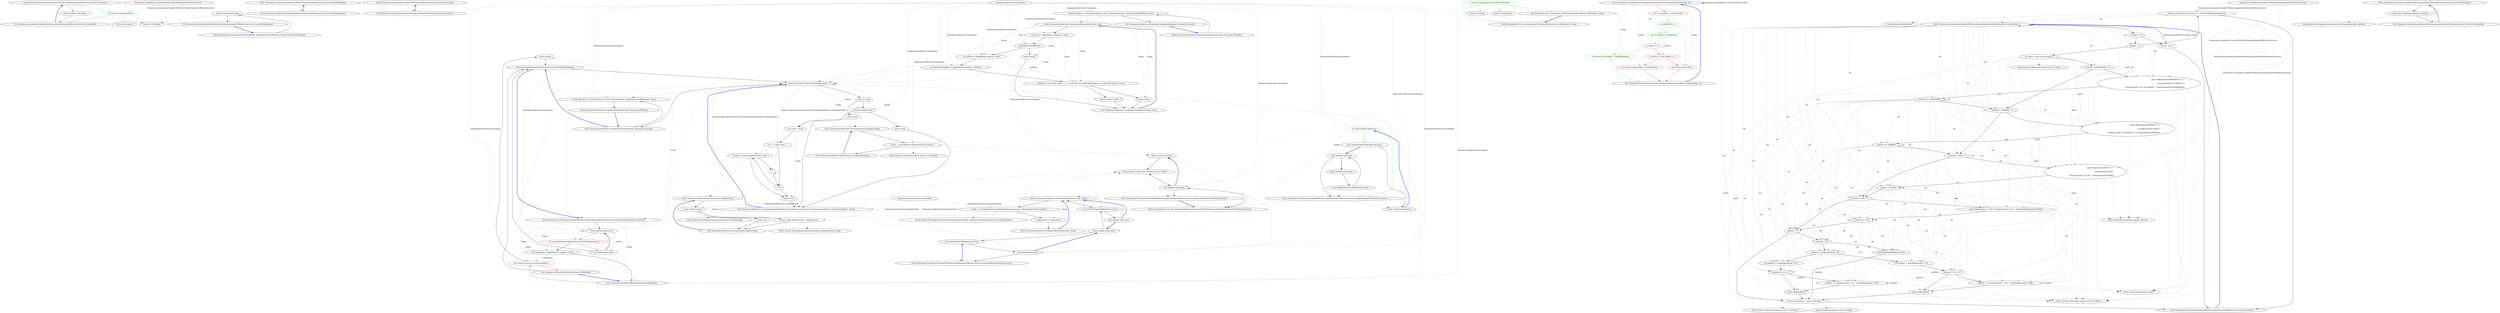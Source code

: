 digraph  {
n0 [cluster="Humanizer.Localisation.NumberToWords.DefaultNumberToWordsConverter.Convert(int)", label="Entry Humanizer.Localisation.NumberToWords.DefaultNumberToWordsConverter.Convert(int)", span="4-4"];
n1 [cluster="Humanizer.Localisation.NumberToWords.DefaultNumberToWordsConverter.Convert(int)", label="return number.ToString();", span="6-6"];
n2 [cluster="Humanizer.Localisation.NumberToWords.DefaultNumberToWordsConverter.Convert(int)", label="Exit Humanizer.Localisation.NumberToWords.DefaultNumberToWordsConverter.Convert(int)", span="4-4"];
n3 [cluster="int.ToString()", label="Entry int.ToString()", span="0-0"];
n4 [cluster="Humanizer.Localisation.NumberToWords.DefaultNumberToWordsConverter.ConvertToOrdinal(int)", label="Entry Humanizer.Localisation.NumberToWords.DefaultNumberToWordsConverter.ConvertToOrdinal(int)", span="9-9"];
n5 [cluster="Humanizer.Localisation.NumberToWords.DefaultNumberToWordsConverter.ConvertToOrdinal(int)", label="return number.ToString();", span="11-11"];
n6 [cluster="Humanizer.Localisation.NumberToWords.DefaultNumberToWordsConverter.ConvertToOrdinal(int)", label="Exit Humanizer.Localisation.NumberToWords.DefaultNumberToWordsConverter.ConvertToOrdinal(int)", span="9-9"];
d1 [cluster="Humanizer.Localisation.NumberToWords.DefaultNumberToWordsConverter.Convert(int)", color=green, community=0, label="16: return Convert(number);", span="6-6"];
d11 [label="Humanizer.Localisation.NumberToWords.DefaultNumberToWordsConverter", span=""];
d3 [cluster="Unk.Convert", label="Entry Unk.Convert", span=""];
m3_2 [cluster="Humanizer.Localisation.NumberToWords.INumberToWordsConverter.ConvertToOrdinal(int)", file="INumberToWordsConverter.cs", label="Entry Humanizer.Localisation.NumberToWords.INumberToWordsConverter.ConvertToOrdinal(int)", span="19-19"];
m3_3 [cluster="Humanizer.Localisation.NumberToWords.INumberToWordsConverter.ConvertToOrdinal(int)", file="INumberToWordsConverter.cs", label="Exit Humanizer.Localisation.NumberToWords.INumberToWordsConverter.ConvertToOrdinal(int)", span="19-19"];
m3_0 [cluster="Humanizer.Localisation.NumberToWords.INumberToWordsConverter.Convert(int)", file="INumberToWordsConverter.cs", label="Entry Humanizer.Localisation.NumberToWords.INumberToWordsConverter.Convert(int)", span="12-12"];
m3_1 [cluster="Humanizer.Localisation.NumberToWords.INumberToWordsConverter.Convert(int)", file="INumberToWordsConverter.cs", label="Exit Humanizer.Localisation.NumberToWords.INumberToWordsConverter.Convert(int)", span="12-12"];
m4_27 [cluster="Humanizer.Inflections.Vocabulary.Pluralize(string, bool)", file="NumberToWordsExtension.cs", label="return result;", span="79-79"];
m4_2 [cluster="lambda expression", file="NumberToWordsExtension.cs", label="Exit lambda expression", span="14-14"];
m4_4 [cluster="lambda expression", color=green, community=0, file="NumberToWordsExtension.cs", label="4: Entry lambda expression", span="15-15"];
m4_3 [cluster="Humanizer.Localisation.NumberToWords.EnglishNumberToWordsConverter.EnglishNumberToWordsConverter()", file="NumberToWordsExtension.cs", label="Entry Humanizer.Localisation.NumberToWords.EnglishNumberToWordsConverter.EnglishNumberToWordsConverter()", span="5-5"];
m4_5 [cluster="lambda expression", file="NumberToWordsExtension.cs", label="new ArabicNumberToWordsConverter()", span="15-15"];
m4_71 [cluster="System.Text.RegularExpressions.Regex.Replace(string, string)", file="NumberToWordsExtension.cs", label="Entry System.Text.RegularExpressions.Regex.Replace(string, string)", span="0-0"];
m4_9 [cluster="lambda expression", file="NumberToWordsExtension.cs", label="new FarsiNumberToWordsConverter()", span="16-16"];
m4_10 [cluster="lambda expression", file="NumberToWordsExtension.cs", label="Exit lambda expression", span="16-16"];
m4_11 [cluster="Humanizer.Localisation.NumberToWords.FarsiNumberToWordsConverter.FarsiNumberToWordsConverter()", file="NumberToWordsExtension.cs", label="Entry Humanizer.Localisation.NumberToWords.FarsiNumberToWordsConverter.FarsiNumberToWordsConverter()", span="5-5"];
m4_43 [cluster="Humanizer.Inflections.Vocabulary.Singularize(string, Humanizer.Plurality)", file="NumberToWordsExtension.cs", label="Entry Humanizer.Inflections.Vocabulary.Singularize(string, Humanizer.Plurality)", span="123-123"];
m4_44 [cluster="Humanizer.Inflections.Vocabulary.Singularize(string, Humanizer.Plurality)", file="NumberToWordsExtension.cs", label="return plurality == Plurality.Singular ? word : Singularize(word, inputIsKnownToBePlural: false);", span="125-125"];
m4_45 [cluster="Humanizer.Inflections.Vocabulary.Singularize(string, Humanizer.Plurality)", file="NumberToWordsExtension.cs", label="Exit Humanizer.Inflections.Vocabulary.Singularize(string, Humanizer.Plurality)", span="123-123"];
m4_7 [cluster="Humanizer.Localisation.NumberToWords.ArabicNumberToWordsConverter.ArabicNumberToWordsConverter()", file="NumberToWordsExtension.cs", label="Entry Humanizer.Localisation.NumberToWords.ArabicNumberToWordsConverter.ArabicNumberToWordsConverter()", span="4-4"];
m4_14 [cluster="lambda expression", file="NumberToWordsExtension.cs", label="Exit lambda expression", span="17-17"];
m4_15 [cluster="Humanizer.Localisation.NumberToWords.SpanishNumberToWordsConverter.SpanishNumberToWordsConverter()", file="NumberToWordsExtension.cs", label="Entry Humanizer.Localisation.NumberToWords.SpanishNumberToWordsConverter.SpanishNumberToWordsConverter()", span="5-5"];
m4_31 [cluster="Humanizer.Inflections.Vocabulary.Pluralize(string, Humanizer.Plurality)", file="NumberToWordsExtension.cs", label="return plurality == Plurality.Plural ? word : Pluralize(word, inputIsKnownToBeSingular: false);", span="91-91"];
m4_61 [cluster="System.Collections.Generic.List<T>.Contains(T)", file="NumberToWordsExtension.cs", label="Entry System.Collections.Generic.List<T>.Contains(T)", span="0-0"];
m4_23 [cluster="Humanizer.Inflections.Vocabulary.Pluralize(string, bool)", file="NumberToWordsExtension.cs", label="var asSingular = ApplyRules(_singulars, word)", span="74-74"];
m4_29 [cluster="Humanizer.NumberToWordsExtension.ToOrdinalWords(int)", file="NumberToWordsExtension.cs", label="return Converter.ConvertToOrdinal(number);", span="39-39"];
m4_48 [cluster="Humanizer.Inflections.Vocabulary.ApplyRules(System.Collections.Generic.IList<Humanizer.Inflections.Vocabulary.Rule>, string)", file="NumberToWordsExtension.cs", label="IsUncountable(word)", span="133-133"];
m4_46 [cluster="Humanizer.Inflections.Vocabulary.ApplyRules(System.Collections.Generic.IList<Humanizer.Inflections.Vocabulary.Rule>, string)", file="NumberToWordsExtension.cs", label="word == null", span="130-130"];
m4_49 [cluster="Humanizer.Inflections.Vocabulary.ApplyRules(System.Collections.Generic.IList<Humanizer.Inflections.Vocabulary.Rule>, string)", file="NumberToWordsExtension.cs", label="return word;", span="134-134"];
m4_50 [cluster="Humanizer.Inflections.Vocabulary.ApplyRules(System.Collections.Generic.IList<Humanizer.Inflections.Vocabulary.Rule>, string)", file="NumberToWordsExtension.cs", label="var result = word", span="136-136"];
m4_51 [cluster="Humanizer.Inflections.Vocabulary.ApplyRules(System.Collections.Generic.IList<Humanizer.Inflections.Vocabulary.Rule>, string)", file="NumberToWordsExtension.cs", label="var i = rules.Count - 1", span="137-137"];
m4_53 [cluster="Humanizer.Inflections.Vocabulary.ApplyRules(System.Collections.Generic.IList<Humanizer.Inflections.Vocabulary.Rule>, string)", file="NumberToWordsExtension.cs", label="(result = rules[i].Apply(word)) != null", span="139-139"];
m4_47 [cluster="Humanizer.Inflections.Vocabulary.ApplyRules(System.Collections.Generic.IList<Humanizer.Inflections.Vocabulary.Rule>, string)", file="NumberToWordsExtension.cs", label="return null;", span="131-131"];
m4_55 [cluster="Humanizer.Inflections.Vocabulary.ApplyRules(System.Collections.Generic.IList<Humanizer.Inflections.Vocabulary.Rule>, string)", file="NumberToWordsExtension.cs", label="return result;", span="142-142"];
m4_52 [cluster="Humanizer.Inflections.Vocabulary.ApplyRules(System.Collections.Generic.IList<Humanizer.Inflections.Vocabulary.Rule>, string)", file="NumberToWordsExtension.cs", label="i >= 0", span="137-137"];
m4_54 [cluster="Humanizer.Inflections.Vocabulary.ApplyRules(System.Collections.Generic.IList<Humanizer.Inflections.Vocabulary.Rule>, string)", file="NumberToWordsExtension.cs", label="i--", span="137-137"];
m4_56 [cluster="Humanizer.Inflections.Vocabulary.ApplyRules(System.Collections.Generic.IList<Humanizer.Inflections.Vocabulary.Rule>, string)", file="NumberToWordsExtension.cs", label="Exit Humanizer.Inflections.Vocabulary.ApplyRules(System.Collections.Generic.IList<Humanizer.Inflections.Vocabulary.Rule>, string)", span="128-128"];
m4_8 [cluster="lambda expression", file="NumberToWordsExtension.cs", label="Entry lambda expression", span="16-16"];
m4_17 [cluster="lambda expression", file="NumberToWordsExtension.cs", label="new PolishNumberToWordsConverter()", span="18-18"];
m4_18 [cluster="lambda expression", file="NumberToWordsExtension.cs", label="Exit lambda expression", span="18-18"];
m4_19 [cluster="Humanizer.Localisation.NumberToWords.PolishNumberToWordsConverter.PolishNumberToWordsConverter()", file="NumberToWordsExtension.cs", label="Entry Humanizer.Localisation.NumberToWords.PolishNumberToWordsConverter.PolishNumberToWordsConverter()", span="6-6"];
m4_20 [cluster="lambda expression", file="NumberToWordsExtension.cs", label="Entry lambda expression", span="19-19"];
m4_24 [cluster="Humanizer.NumberToWordsExtension.ToWords(int)", file="NumberToWordsExtension.cs", label="Entry Humanizer.NumberToWordsExtension.ToWords(int)", span="27-27"];
m4_21 [cluster="lambda expression", color=red, community=0, file="NumberToWordsExtension.cs", label="16: new BrazilianPortugueseNumberToWordsConverter()", span="19-19"];
m4_22 [cluster="lambda expression", file="NumberToWordsExtension.cs", label="Exit lambda expression", span="19-19"];
m4_25 [cluster="Humanizer.NumberToWordsExtension.ToWords(int)", color=red, community=0, file="NumberToWordsExtension.cs", label="16: return Converter.Convert(number);", span="29-29"];
m4_26 [cluster="Humanizer.NumberToWordsExtension.ToWords(int)", file="NumberToWordsExtension.cs", label="Exit Humanizer.NumberToWordsExtension.ToWords(int)", span="27-27"];
m4_28 [cluster="Humanizer.NumberToWordsExtension.ToOrdinalWords(int)", file="NumberToWordsExtension.cs", label="Entry Humanizer.NumberToWordsExtension.ToOrdinalWords(int)", span="37-37"];
m4_33 [cluster="Humanizer.Inflections.Vocabulary.Singularize(string, bool)", file="NumberToWordsExtension.cs", label="Entry Humanizer.Inflections.Vocabulary.Singularize(string, bool)", span="100-100"];
m4_34 [cluster="Humanizer.Inflections.Vocabulary.Singularize(string, bool)", file="NumberToWordsExtension.cs", label="var result = ApplyRules(_singulars, word)", span="102-102"];
m4_37 [cluster="Humanizer.Inflections.Vocabulary.Singularize(string, bool)", file="NumberToWordsExtension.cs", label="var asPlural = ApplyRules(_plurals, word)", span="108-108"];
m4_38 [cluster="Humanizer.Inflections.Vocabulary.Singularize(string, bool)", file="NumberToWordsExtension.cs", label="var asPluralAsSingular = ApplyRules(_singulars, asPlural)", span="109-109"];
m4_35 [cluster="Humanizer.Inflections.Vocabulary.Singularize(string, bool)", file="NumberToWordsExtension.cs", label=inputIsKnownToBePlural, span="104-104"];
m4_36 [cluster="Humanizer.Inflections.Vocabulary.Singularize(string, bool)", file="NumberToWordsExtension.cs", label="return result;", span="105-105"];
m4_39 [cluster="Humanizer.Inflections.Vocabulary.Singularize(string, bool)", file="NumberToWordsExtension.cs", label="asPlural != word && word + ''s'' != asPlural && asPluralAsSingular == word && result != word", span="110-110"];
m4_41 [cluster="Humanizer.Inflections.Vocabulary.Singularize(string, bool)", file="NumberToWordsExtension.cs", label="return result ?? word;", span="113-113"];
m4_40 [cluster="Humanizer.Inflections.Vocabulary.Singularize(string, bool)", file="NumberToWordsExtension.cs", label="return word;", span="111-111"];
m4_42 [cluster="Humanizer.Inflections.Vocabulary.Singularize(string, bool)", file="NumberToWordsExtension.cs", label="Exit Humanizer.Inflections.Vocabulary.Singularize(string, bool)", span="100-100"];
m4_58 [cluster="Humanizer.Inflections.Vocabulary.Rule.Apply(string)", file="NumberToWordsExtension.cs", label="Entry Humanizer.Inflections.Vocabulary.Rule.Apply(string)", span="161-161"];
m4_66 [cluster="Humanizer.Inflections.Vocabulary.Rule.Apply(string)", file="NumberToWordsExtension.cs", label="!_regex.IsMatch(word)", span="163-163"];
m4_68 [cluster="Humanizer.Inflections.Vocabulary.Rule.Apply(string)", file="NumberToWordsExtension.cs", label="return _regex.Replace(word, _replacement);", span="166-166"];
m4_67 [cluster="Humanizer.Inflections.Vocabulary.Rule.Apply(string)", file="NumberToWordsExtension.cs", label="return null;", span="164-164"];
m4_69 [cluster="Humanizer.Inflections.Vocabulary.Rule.Apply(string)", file="NumberToWordsExtension.cs", label="Exit Humanizer.Inflections.Vocabulary.Rule.Apply(string)", span="161-161"];
m4_0 [cluster="lambda expression", file="NumberToWordsExtension.cs", label="Entry lambda expression", span="14-14"];
m4_1 [cluster="lambda expression", file="NumberToWordsExtension.cs", label="new EnglishNumberToWordsConverter()", span="14-14"];
m4_6 [cluster="string.Substring(int)", file="NumberToWordsExtension.cs", label="Entry string.Substring(int)", span="0-0"];
m4_12 [cluster="string.ToLower()", file="NumberToWordsExtension.cs", label="Entry string.ToLower()", span="0-0"];
m4_13 [cluster="System.Collections.Generic.List<T>.Add(T)", file="NumberToWordsExtension.cs", label="Entry System.Collections.Generic.List<T>.Add(T)", span="0-0"];
m4_16 [cluster="Humanizer.Inflections.Vocabulary.Rule.Rule(string, string)", file="NumberToWordsExtension.cs", label="Entry Humanizer.Inflections.Vocabulary.Rule.Rule(string, string)", span="155-155"];
m4_57 [cluster="Humanizer.Inflections.Vocabulary.IsUncountable(string)", file="NumberToWordsExtension.cs", label="Entry Humanizer.Inflections.Vocabulary.IsUncountable(string)", span="145-145"];
m4_59 [cluster="Humanizer.Inflections.Vocabulary.IsUncountable(string)", file="NumberToWordsExtension.cs", label="return _uncountables.Contains(word.ToLower());", span="147-147"];
m4_60 [cluster="Humanizer.Inflections.Vocabulary.IsUncountable(string)", file="NumberToWordsExtension.cs", label="Exit Humanizer.Inflections.Vocabulary.IsUncountable(string)", span="145-145"];
m4_30 [cluster="Humanizer.Inflections.Vocabulary.Pluralize(string, Humanizer.Plurality)", file="NumberToWordsExtension.cs", label="Entry Humanizer.Inflections.Vocabulary.Pluralize(string, Humanizer.Plurality)", span="89-89"];
m4_65 [cluster="System.Text.RegularExpressions.Regex.Regex(string, System.Text.RegularExpressions.RegexOptions)", file="NumberToWordsExtension.cs", label="Entry System.Text.RegularExpressions.Regex.Regex(string, System.Text.RegularExpressions.RegexOptions)", span="0-0"];
m4_70 [cluster="System.Text.RegularExpressions.Regex.IsMatch(string)", file="NumberToWordsExtension.cs", label="Entry System.Text.RegularExpressions.Regex.IsMatch(string)", span="0-0"];
m4_62 [cluster="Humanizer.Inflections.Vocabulary.Rule.Rule(string, string)", file="NumberToWordsExtension.cs", label="_regex = new Regex(pattern, RegexOptions.IgnoreCase | RegexOptionsUtil.Compiled)", span="157-157"];
m4_63 [cluster="Humanizer.Inflections.Vocabulary.Rule.Rule(string, string)", file="NumberToWordsExtension.cs", label="_replacement = replacement", span="158-158"];
m4_64 [cluster="Humanizer.Inflections.Vocabulary.Rule.Rule(string, string)", file="NumberToWordsExtension.cs", label="Exit Humanizer.Inflections.Vocabulary.Rule.Rule(string, string)", span="155-155"];
m4_32 [cluster="Humanizer.Inflections.Vocabulary.Pluralize(string, Humanizer.Plurality)", file="NumberToWordsExtension.cs", label="Exit Humanizer.Inflections.Vocabulary.Pluralize(string, Humanizer.Plurality)", span="89-89"];
m4_72 [file="NumberToWordsExtension.cs", label="Humanizer.Inflections.Vocabulary", span=""];
m4_73 [file="NumberToWordsExtension.cs", label="Humanizer.Inflections.Vocabulary.Rule", span=""];
m5_6 [cluster="Unk.Equal", file="NumberToWordsTests.cs", label="Entry Unk.Equal", span=""];
m5_5 [cluster="int.ToWords()", file="NumberToWordsTests.cs", label="Entry int.ToWords()", span="28-28"];
m5_2 [cluster="Humanizer.Tests.Localisation.ruRU.NumberToWordsTests.ToWords(int, string)", file="NumberToWordsTests.cs", label="Entry Humanizer.Tests.Localisation.ruRU.NumberToWordsTests.ToWords(int, string)", span="65-65"];
m5_3 [cluster="Humanizer.Tests.Localisation.ruRU.NumberToWordsTests.ToWords(int, string)", color=green, community=0, file="NumberToWordsTests.cs", label="2: Assert.Equal(expected, number.ToWords())", span="67-67"];
m5_4 [cluster="Humanizer.Tests.Localisation.ruRU.NumberToWordsTests.ToWords(int, string)", file="NumberToWordsTests.cs", label="Exit Humanizer.Tests.Localisation.ruRU.NumberToWordsTests.ToWords(int, string)", span="65-65"];
m6_0 [cluster="Humanizer.Localisation.Formatters.RussianFormatter.GetResourceKey(string, int)", file="RussianFormatter.cs", label="Entry Humanizer.Localisation.Formatters.RussianFormatter.GetResourceKey(string, int)", span="7-7"];
m6_1 [cluster="Humanizer.Localisation.Formatters.RussianFormatter.GetResourceKey(string, int)", color=red, community=0, file="RussianFormatter.cs", label="18: var mod100 = number%100", span="9-9"];
m6_3 [cluster="Humanizer.Localisation.Formatters.RussianFormatter.GetResourceKey(string, int)", color=green, community=0, file="RussianFormatter.cs", label="18: var mod10 = number%10", span="12-12"];
m6_5 [cluster="Humanizer.Localisation.Formatters.RussianFormatter.GetResourceKey(string, int)", color=green, community=0, file="RussianFormatter.cs", label="18: return resourceKey + SingularPostfix;", span="15-15"];
m6_7 [cluster="Humanizer.Localisation.Formatters.RussianFormatter.GetResourceKey(string, int)", color=red, community=0, file="RussianFormatter.cs", label="18: return resourceKey + PaucalPostfix;", span="18-18"];
m6_8 [cluster="Humanizer.Localisation.Formatters.RussianFormatter.GetResourceKey(string, int)", color=red, community=0, file="RussianFormatter.cs", label="18: return resourceKey;", span="21-21"];
m6_2 [cluster="Humanizer.Localisation.Formatters.RussianFormatter.GetResourceKey(string, int)", color=green, community=0, file="RussianFormatter.cs", label="8: mod100/10 != 1", span="10-10"];
m6_4 [cluster="Humanizer.Localisation.Formatters.RussianFormatter.GetResourceKey(string, int)", color=red, community=0, file="RussianFormatter.cs", label="18: mod10 == 1", span="14-14"];
m6_6 [cluster="Humanizer.Localisation.Formatters.RussianFormatter.GetResourceKey(string, int)", color=red, community=0, file="RussianFormatter.cs", label="8: mod10 > 1 && mod10 < 5", span="17-17"];
m6_9 [cluster="Humanizer.Localisation.Formatters.RussianFormatter.GetResourceKey(string, int)", file="RussianFormatter.cs", label="Exit Humanizer.Localisation.Formatters.RussianFormatter.GetResourceKey(string, int)", span="7-7"];
m9_32 [cluster="System.Math.Abs(int)", file="SpanishNumberToWordsConverter.cs", label="Entry System.Math.Abs(int)", span="0-0"];
m9_34 [cluster="System.Collections.Generic.List<T>.List()", file="SpanishNumberToWordsConverter.cs", label="Entry System.Collections.Generic.List<T>.List()", span="0-0"];
m9_37 [cluster="System.Collections.Generic.List<T>.ToArray()", file="SpanishNumberToWordsConverter.cs", label="Entry System.Collections.Generic.List<T>.ToArray()", span="0-0"];
m9_39 [cluster="Humanizer.Localisation.NumberToWords.SpanishNumberToWordsConverter.ConvertToOrdinal(int)", file="SpanishNumberToWordsConverter.cs", label="Entry Humanizer.Localisation.NumberToWords.SpanishNumberToWordsConverter.ConvertToOrdinal(int)", span="79-79"];
m9_40 [cluster="Humanizer.Localisation.NumberToWords.SpanishNumberToWordsConverter.ConvertToOrdinal(int)", file="SpanishNumberToWordsConverter.cs", label="throw new NotImplementedException();", span="81-81"];
m9_41 [cluster="Humanizer.Localisation.NumberToWords.SpanishNumberToWordsConverter.ConvertToOrdinal(int)", file="SpanishNumberToWordsConverter.cs", label="Exit Humanizer.Localisation.NumberToWords.SpanishNumberToWordsConverter.ConvertToOrdinal(int)", span="79-79"];
m9_36 [cluster="System.Collections.Generic.List<T>.Add(T)", file="SpanishNumberToWordsConverter.cs", label="Entry System.Collections.Generic.List<T>.Add(T)", span="0-0"];
m9_35 [cluster="string.Format(string, params object[])", file="SpanishNumberToWordsConverter.cs", label="Entry string.Format(string, params object[])", span="0-0"];
m9_38 [cluster="string.Join(string, params string[])", file="SpanishNumberToWordsConverter.cs", label="Entry string.Join(string, params string[])", span="0-0"];
m9_42 [cluster="System.NotImplementedException.NotImplementedException()", file="SpanishNumberToWordsConverter.cs", label="Entry System.NotImplementedException.NotImplementedException()", span="0-0"];
m9_33 [cluster="string.Format(string, object)", file="SpanishNumberToWordsConverter.cs", label="Entry string.Format(string, object)", span="0-0"];
m9_0 [cluster="Humanizer.Localisation.NumberToWords.SpanishNumberToWordsConverter.Convert(int)", file="SpanishNumberToWordsConverter.cs", label="Entry Humanizer.Localisation.NumberToWords.SpanishNumberToWordsConverter.Convert(int)", span="11-11"];
m9_1 [cluster="Humanizer.Localisation.NumberToWords.SpanishNumberToWordsConverter.Convert(int)", file="SpanishNumberToWordsConverter.cs", label="number == 0", span="13-13"];
m9_3 [cluster="Humanizer.Localisation.NumberToWords.SpanishNumberToWordsConverter.Convert(int)", file="SpanishNumberToWordsConverter.cs", label="number < 0", span="16-16"];
m9_4 [cluster="Humanizer.Localisation.NumberToWords.SpanishNumberToWordsConverter.Convert(int)", file="SpanishNumberToWordsConverter.cs", label="return string.Format(''menos {0}'', Convert(Math.Abs(number)));", span="17-17"];
m9_6 [cluster="Humanizer.Localisation.NumberToWords.SpanishNumberToWordsConverter.Convert(int)", file="SpanishNumberToWordsConverter.cs", label="(number / 1000000000) > 0", span="21-21"];
m9_7 [cluster="Humanizer.Localisation.NumberToWords.SpanishNumberToWordsConverter.Convert(int)", file="SpanishNumberToWordsConverter.cs", label="parts.Add(number/1000000000 == 1\r\n                    ? string.Format(''mil millones'')\r\n                    : string.Format(''{0} mil millones'', Convert(number/1000000000)))", span="23-25"];
m9_8 [cluster="Humanizer.Localisation.NumberToWords.SpanishNumberToWordsConverter.Convert(int)", file="SpanishNumberToWordsConverter.cs", label="number %= 1000000000", span="27-27"];
m9_9 [cluster="Humanizer.Localisation.NumberToWords.SpanishNumberToWordsConverter.Convert(int)", file="SpanishNumberToWordsConverter.cs", label="(number / 1000000) > 0", span="30-30"];
m9_10 [cluster="Humanizer.Localisation.NumberToWords.SpanishNumberToWordsConverter.Convert(int)", file="SpanishNumberToWordsConverter.cs", label="parts.Add(number/1000000 == 1\r\n                    ? string.Format(''millón'')\r\n                    : string.Format(''{0} millones'', Convert(number/1000000)))", span="32-34"];
m9_11 [cluster="Humanizer.Localisation.NumberToWords.SpanishNumberToWordsConverter.Convert(int)", file="SpanishNumberToWordsConverter.cs", label="number %= 1000000", span="36-36"];
m9_12 [cluster="Humanizer.Localisation.NumberToWords.SpanishNumberToWordsConverter.Convert(int)", file="SpanishNumberToWordsConverter.cs", label="(number / 1000) > 0", span="39-39"];
m9_13 [cluster="Humanizer.Localisation.NumberToWords.SpanishNumberToWordsConverter.Convert(int)", file="SpanishNumberToWordsConverter.cs", label="parts.Add(number/1000 == 1\r\n                    ? string.Format(''mil'')\r\n                    : string.Format(''{0} mil'', Convert(number/1000)))", span="41-43"];
m9_14 [cluster="Humanizer.Localisation.NumberToWords.SpanishNumberToWordsConverter.Convert(int)", file="SpanishNumberToWordsConverter.cs", label="number %= 1000", span="45-45"];
m9_15 [cluster="Humanizer.Localisation.NumberToWords.SpanishNumberToWordsConverter.Convert(int)", file="SpanishNumberToWordsConverter.cs", label="(number / 100) > 0", span="48-48"];
m9_16 [cluster="Humanizer.Localisation.NumberToWords.SpanishNumberToWordsConverter.Convert(int)", file="SpanishNumberToWordsConverter.cs", label="parts.Add(number == 100 ? string.Format(''cien'') : HundredsMap[(number/100)])", span="50-50"];
m9_17 [cluster="Humanizer.Localisation.NumberToWords.SpanishNumberToWordsConverter.Convert(int)", file="SpanishNumberToWordsConverter.cs", label="number %= 100", span="51-51"];
m9_18 [cluster="Humanizer.Localisation.NumberToWords.SpanishNumberToWordsConverter.Convert(int)", file="SpanishNumberToWordsConverter.cs", label="number > 0", span="54-54"];
m9_19 [cluster="Humanizer.Localisation.NumberToWords.SpanishNumberToWordsConverter.Convert(int)", file="SpanishNumberToWordsConverter.cs", label="number < 20", span="56-56"];
m9_20 [cluster="Humanizer.Localisation.NumberToWords.SpanishNumberToWordsConverter.Convert(int)", file="SpanishNumberToWordsConverter.cs", label="parts.Add(UnitsMap[number])", span="57-57"];
m9_21 [cluster="Humanizer.Localisation.NumberToWords.SpanishNumberToWordsConverter.Convert(int)", file="SpanishNumberToWordsConverter.cs", label="number > 20 && number < 30", span="58-58"];
m9_22 [cluster="Humanizer.Localisation.NumberToWords.SpanishNumberToWordsConverter.Convert(int)", file="SpanishNumberToWordsConverter.cs", label="var lastPart = TensMap[number / 10]", span="60-60"];
m9_23 [cluster="Humanizer.Localisation.NumberToWords.SpanishNumberToWordsConverter.Convert(int)", file="SpanishNumberToWordsConverter.cs", label="(number % 10) > 0", span="61-61"];
m9_24 [cluster="Humanizer.Localisation.NumberToWords.SpanishNumberToWordsConverter.Convert(int)", file="SpanishNumberToWordsConverter.cs", label="lastPart += string.Format('' {0}'', UnitsMap[number % 10])", span="62-62"];
m9_26 [cluster="Humanizer.Localisation.NumberToWords.SpanishNumberToWordsConverter.Convert(int)", file="SpanishNumberToWordsConverter.cs", label="var lastPart = TensMap[number / 10]", span="68-68"];
m9_27 [cluster="Humanizer.Localisation.NumberToWords.SpanishNumberToWordsConverter.Convert(int)", file="SpanishNumberToWordsConverter.cs", label="(number % 10) > 0", span="69-69"];
m9_28 [cluster="Humanizer.Localisation.NumberToWords.SpanishNumberToWordsConverter.Convert(int)", file="SpanishNumberToWordsConverter.cs", label="lastPart += string.Format('' y {0}'', UnitsMap[number % 10])", span="70-70"];
m9_2 [cluster="Humanizer.Localisation.NumberToWords.SpanishNumberToWordsConverter.Convert(int)", file="SpanishNumberToWordsConverter.cs", label="return ''cero'';", span="14-14"];
m9_5 [cluster="Humanizer.Localisation.NumberToWords.SpanishNumberToWordsConverter.Convert(int)", file="SpanishNumberToWordsConverter.cs", label="var parts = new List<string>()", span="19-19"];
m9_25 [cluster="Humanizer.Localisation.NumberToWords.SpanishNumberToWordsConverter.Convert(int)", file="SpanishNumberToWordsConverter.cs", label="parts.Add(lastPart)", span="64-64"];
m9_29 [cluster="Humanizer.Localisation.NumberToWords.SpanishNumberToWordsConverter.Convert(int)", file="SpanishNumberToWordsConverter.cs", label="parts.Add(lastPart)", span="72-72"];
m9_30 [cluster="Humanizer.Localisation.NumberToWords.SpanishNumberToWordsConverter.Convert(int)", file="SpanishNumberToWordsConverter.cs", label="return string.Join('' '', parts.ToArray());", span="76-76"];
m9_31 [cluster="Humanizer.Localisation.NumberToWords.SpanishNumberToWordsConverter.Convert(int)", file="SpanishNumberToWordsConverter.cs", label="Exit Humanizer.Localisation.NumberToWords.SpanishNumberToWordsConverter.Convert(int)", span="11-11"];
m9_43 [file="SpanishNumberToWordsConverter.cs", label="Humanizer.Localisation.NumberToWords.SpanishNumberToWordsConverter", span=""];
n0 -> n1  [color=red, key=0, style=solid];
n0 -> d1  [color=green, key=0, style=solid];
n1 -> n2  [color=red, key=0, style=solid];
n1 -> n3  [key=2, style=dotted];
n2 -> n0  [color=blue, key=0, style=bold];
n4 -> n5  [key=0, style=solid];
n5 -> n6  [key=0, style=solid];
n5 -> n3  [key=2, style=dotted];
n6 -> n4  [color=blue, key=0, style=bold];
d1 -> n2  [color=green, key=0, style=solid];
d1 -> d3  [color=green, key=2, style=dotted];
d11 -> d1  [color=green, key=1, label="Humanizer.Localisation.NumberToWords.DefaultNumberToWordsConverter", style=dashed];
m3_2 -> m3_3  [key=0, style=solid];
m3_3 -> m3_2  [color=blue, key=0, style=bold];
m3_0 -> m3_1  [key=0, style=solid];
m3_1 -> m3_0  [color=blue, key=0, style=bold];
m4_27 -> m4_28  [key=0, style=solid];
m4_2 -> m4_4  [color=green, key=1, label=string, style=dashed];
m4_2 -> m4_3  [key=0, style=solid];
m4_2 -> m4_0  [color=blue, key=0, style=bold];
m4_4 -> m4_5  [color=green, key=0, style=solid];
m4_4 -> m4_6  [color=green, key=2, style=dotted];
m4_4 -> m4_8  [color=green, key=2, style=dotted];
m4_3 -> m4_4  [color=green, key=0, style=solid];
m4_3 -> m4_6  [key=2, style=dotted];
m4_3 -> m4_7  [key=2, style=dotted];
m4_5 -> m4_2  [color=blue, key=0, style=bold];
m4_5 -> m4_6  [key=0, style=solid];
m4_5 -> m4_7  [key=2, style=dotted];
m4_9 -> m4_10  [key=0, style=solid];
m4_9 -> m4_11  [key=2, style=dotted];
m4_10 -> m4_11  [key=0, style=solid];
m4_10 -> m4_12  [key=2, style=dotted];
m4_10 -> m4_13  [key=2, style=dotted];
m4_10 -> m4_8  [color=blue, key=0, style=bold];
m4_11 -> m4_9  [color=blue, key=0, style=bold];
m4_43 -> m4_44  [key=0, style=solid];
m4_44 -> m4_45  [key=0, style=solid];
m4_44 -> m4_33  [key=2, style=dotted];
m4_45 -> m4_43  [color=blue, key=0, style=bold];
m4_7 -> m4_14  [key=0, style=solid];
m4_14 -> m4_15  [key=0, style=solid];
m4_14 -> m4_16  [key=2, style=dotted];
m4_14 -> m4_13  [key=2, style=dotted];
m4_14 -> m4_12  [color=blue, key=0, style=bold];
m4_15 -> m4_7  [color=blue, key=0, style=bold];
m4_31 -> m4_32  [key=0, style=solid];
m4_31 -> m4_19  [key=2, style=dotted];
m4_23 -> m4_24  [key=0, style=solid];
m4_23 -> m4_29  [key=2, style=dotted];
m4_23 -> m4_25  [color=darkseagreen4, key=1, label=asSingular, style=dashed];
m4_29 -> m4_48  [color=darkseagreen4, key=1, label=string, style=dashed];
m4_29 -> m4_46  [key=0, style=solid];
m4_29 -> m4_49  [color=darkseagreen4, key=1, label=string, style=dashed];
m4_29 -> m4_50  [color=darkseagreen4, key=1, label=string, style=dashed];
m4_29 -> m4_51  [color=darkseagreen4, key=1, label="System.Collections.Generic.IList<Humanizer.Inflections.Vocabulary.Rule>", style=dashed];
m4_29 -> m4_53  [color=darkseagreen4, key=1, label="System.Collections.Generic.IList<Humanizer.Inflections.Vocabulary.Rule>", style=dashed];
m4_29 -> m4_30  [key=0, style=solid];
m4_29 -> m4_31  [key=2, style=dotted];
m4_48 -> m4_49  [key=0, style=solid];
m4_48 -> m4_50  [key=0, style=solid];
m4_48 -> m4_57  [key=2, style=dotted];
m4_46 -> m4_48  [key=0, style=solid];
m4_46 -> m4_47  [key=0, style=solid];
m4_49 -> m4_56  [key=0, style=solid];
m4_50 -> m4_51  [key=0, style=solid];
m4_50 -> m4_55  [color=darkseagreen4, key=1, label=result, style=dashed];
m4_51 -> m4_52  [key=0, style=solid];
m4_51 -> m4_53  [color=darkseagreen4, key=1, label=i, style=dashed];
m4_51 -> m4_54  [color=darkseagreen4, key=1, label=i, style=dashed];
m4_53 -> m4_54  [key=0, style=solid];
m4_53 -> m4_55  [key=0, style=solid];
m4_53 -> m4_58  [key=2, style=dotted];
m4_47 -> m4_56  [key=0, style=solid];
m4_55 -> m4_56  [key=0, style=solid];
m4_52 -> m4_53  [key=0, style=solid];
m4_52 -> m4_55  [key=0, style=solid];
m4_54 -> m4_52  [key=0, style=solid];
m4_54 -> m4_54  [color=darkseagreen4, key=1, label=i, style=dashed];
m4_56 -> m4_29  [color=blue, key=0, style=bold];
m4_8 -> m4_17  [key=0, style=solid];
m4_8 -> m4_9  [key=0, style=solid];
m4_17 -> m4_18  [key=0, style=solid];
m4_17 -> m4_16  [key=2, style=dotted];
m4_17 -> m4_13  [key=2, style=dotted];
m4_17 -> m4_19  [key=2, style=dotted];
m4_18 -> m4_8  [color=blue, key=0, style=bold];
m4_18 -> m4_16  [color=blue, key=0, style=bold];
m4_19 -> m4_20  [key=0, style=solid];
m4_19 -> m4_23  [color=darkseagreen4, key=1, label=string, style=dashed];
m4_19 -> m4_21  [color=darkseagreen4, key=1, label=bool, style=dashed];
m4_19 -> m4_25  [color=darkseagreen4, key=1, label=string, style=dashed];
m4_19 -> m4_26  [color=darkseagreen4, key=1, label=string, style=dashed];
m4_20 -> m4_21  [color=red, key=0, style=solid];
m4_20 -> m4_29  [key=2, style=dotted];
m4_20 -> m4_22  [color=darkseagreen4, key=1, label=result, style=dashed];
m4_20 -> m4_25  [color=darkseagreen4, key=1, label=result, style=dashed];
m4_20 -> m4_27  [color=darkseagreen4, key=1, label=result, style=dashed];
m4_24 -> m4_25  [color=red, key=0, style=solid];
m4_24 -> m4_29  [key=2, style=dotted];
m4_21 -> m4_23  [key=0, style=solid];
m4_21 -> m4_22  [color=red, key=0, style=solid];
m4_22 -> m4_28  [key=0, style=solid];
m4_22 -> m4_20  [color=blue, key=0, style=bold];
m4_25 -> m4_26  [color=red, key=0, style=solid];
m4_25 -> m4_27  [key=0, style=solid];
m4_26 -> m4_28  [key=0, style=solid];
m4_26 -> m4_24  [color=blue, key=0, style=bold];
m4_28 -> m4_19  [color=blue, key=0, style=bold];
m4_28 -> m4_29  [key=0, style=solid];
m4_33 -> m4_34  [key=0, style=solid];
m4_33 -> m4_37  [color=darkseagreen4, key=1, label=string, style=dashed];
m4_33 -> m4_35  [color=darkseagreen4, key=1, label=bool, style=dashed];
m4_33 -> m4_39  [color=darkseagreen4, key=1, label=string, style=dashed];
m4_33 -> m4_40  [color=darkseagreen4, key=1, label=string, style=dashed];
m4_33 -> m4_41  [color=darkseagreen4, key=1, label=string, style=dashed];
m4_34 -> m4_35  [key=0, style=solid];
m4_34 -> m4_29  [key=2, style=dotted];
m4_34 -> m4_36  [color=darkseagreen4, key=1, label=result, style=dashed];
m4_34 -> m4_39  [color=darkseagreen4, key=1, label=result, style=dashed];
m4_34 -> m4_41  [color=darkseagreen4, key=1, label=result, style=dashed];
m4_37 -> m4_38  [key=0, style=solid];
m4_37 -> m4_29  [key=2, style=dotted];
m4_37 -> m4_39  [color=darkseagreen4, key=1, label=asPlural, style=dashed];
m4_38 -> m4_39  [key=0, style=solid];
m4_38 -> m4_29  [key=2, style=dotted];
m4_35 -> m4_37  [key=0, style=solid];
m4_35 -> m4_36  [key=0, style=solid];
m4_36 -> m4_42  [key=0, style=solid];
m4_39 -> m4_40  [key=0, style=solid];
m4_39 -> m4_41  [key=0, style=solid];
m4_41 -> m4_42  [key=0, style=solid];
m4_40 -> m4_42  [key=0, style=solid];
m4_42 -> m4_33  [color=blue, key=0, style=bold];
m4_58 -> m4_66  [key=0, style=solid];
m4_58 -> m4_68  [color=darkseagreen4, key=1, label=string, style=dashed];
m4_66 -> m4_67  [key=0, style=solid];
m4_66 -> m4_68  [key=0, style=solid];
m4_66 -> m4_70  [key=2, style=dotted];
m4_68 -> m4_69  [key=0, style=solid];
m4_68 -> m4_71  [key=2, style=dotted];
m4_67 -> m4_69  [key=0, style=solid];
m4_69 -> m4_58  [color=blue, key=0, style=bold];
m4_0 -> m4_1  [key=0, style=solid];
m4_1 -> m4_2  [key=0, style=solid];
m4_1 -> m4_3  [key=2, style=dotted];
m4_6 -> m4_4  [color=blue, key=0, style=bold];
m4_12 -> m4_13  [key=0, style=solid];
m4_13 -> m4_14  [key=0, style=solid];
m4_13 -> m4_15  [key=2, style=dotted];
m4_16 -> m4_17  [key=0, style=solid];
m4_16 -> m4_62  [key=0, style=solid];
m4_16 -> m4_63  [color=darkseagreen4, key=1, label=string, style=dashed];
m4_57 -> m4_59  [key=0, style=solid];
m4_59 -> m4_60  [key=0, style=solid];
m4_59 -> m4_12  [key=2, style=dotted];
m4_59 -> m4_61  [key=2, style=dotted];
m4_60 -> m4_57  [color=blue, key=0, style=bold];
m4_30 -> m4_28  [color=blue, key=0, style=bold];
m4_30 -> m4_31  [key=0, style=solid];
m4_62 -> m4_63  [key=0, style=solid];
m4_62 -> m4_65  [key=2, style=dotted];
m4_63 -> m4_64  [key=0, style=solid];
m4_64 -> m4_16  [color=blue, key=0, style=bold];
m4_32 -> m4_30  [color=blue, key=0, style=bold];
m4_72 -> m4_4  [color=green, key=1, label="Humanizer.Inflections.Vocabulary", style=dashed];
m4_72 -> m4_3  [color=darkseagreen4, key=1, label="Humanizer.Inflections.Vocabulary", style=dashed];
m4_72 -> m4_10  [color=darkseagreen4, key=1, label="Humanizer.Inflections.Vocabulary", style=dashed];
m4_72 -> m4_14  [color=darkseagreen4, key=1, label="Humanizer.Inflections.Vocabulary", style=dashed];
m4_72 -> m4_17  [color=darkseagreen4, key=1, label="Humanizer.Inflections.Vocabulary", style=dashed];
m4_72 -> m4_20  [color=darkseagreen4, key=1, label="Humanizer.Inflections.Vocabulary", style=dashed];
m4_72 -> m4_23  [color=darkseagreen4, key=1, label="Humanizer.Inflections.Vocabulary", style=dashed];
m4_72 -> m4_24  [color=darkseagreen4, key=1, label="Humanizer.Inflections.Vocabulary", style=dashed];
m4_72 -> m4_31  [color=darkseagreen4, key=1, label="Humanizer.Inflections.Vocabulary", style=dashed];
m4_72 -> m4_34  [color=darkseagreen4, key=1, label="Humanizer.Inflections.Vocabulary", style=dashed];
m4_72 -> m4_37  [color=darkseagreen4, key=1, label="Humanizer.Inflections.Vocabulary", style=dashed];
m4_72 -> m4_38  [color=darkseagreen4, key=1, label="Humanizer.Inflections.Vocabulary", style=dashed];
m4_72 -> m4_44  [color=darkseagreen4, key=1, label="Humanizer.Inflections.Vocabulary", style=dashed];
m4_72 -> m4_48  [color=darkseagreen4, key=1, label="Humanizer.Inflections.Vocabulary", style=dashed];
m4_72 -> m4_59  [color=darkseagreen4, key=1, label="Humanizer.Inflections.Vocabulary", style=dashed];
m4_73 -> m4_62  [color=darkseagreen4, key=1, label="Humanizer.Inflections.Vocabulary.Rule", style=dashed];
m4_73 -> m4_63  [color=darkseagreen4, key=1, label="Humanizer.Inflections.Vocabulary.Rule", style=dashed];
m4_73 -> m4_66  [color=darkseagreen4, key=1, label="Humanizer.Inflections.Vocabulary.Rule", style=dashed];
m4_73 -> m4_68  [color=darkseagreen4, key=1, label="Humanizer.Inflections.Vocabulary.Rule", style=dashed];
m5_2 -> m5_3  [color=green, key=0, style=solid];
m5_3 -> m5_4  [color=green, key=0, style=solid];
m5_3 -> m5_5  [color=green, key=2, style=dotted];
m5_3 -> m5_6  [color=green, key=2, style=dotted];
m5_4 -> m5_2  [color=blue, key=0, style=bold];
m6_0 -> m6_1  [color=red, key=0, style=solid];
m6_0 -> m6_3  [color=green, key=1, label=int, style=dashed];
m6_0 -> m6_5  [color=green, key=1, label=string, style=dashed];
m6_0 -> m6_7  [color=darkseagreen4, key=1, label=string, style=dashed];
m6_0 -> m6_8  [color=darkseagreen4, key=1, label=string, style=dashed];
m6_0 -> m6_0  [color=darkorchid, key=3, label="method methodReturn string GetResourceKey", style=bold];
m6_1 -> m6_2  [color=green, key=0, style=solid];
m6_3 -> m6_4  [color=green, key=0, style=solid];
m6_3 -> m6_6  [color=green, key=1, label=mod10, style=dashed];
m6_5 -> m6_9  [color=green, key=0, style=solid];
m6_7 -> m6_9  [color=red, key=0, style=solid];
m6_8 -> m6_9  [color=red, key=0, style=solid];
m6_2 -> m6_3  [color=green, key=0, style=solid];
m6_2 -> m6_8  [color=green, key=0, style=solid];
m6_4 -> m6_5  [color=green, key=0, style=solid];
m6_4 -> m6_6  [color=red, key=0, style=solid];
m6_6 -> m6_7  [color=red, key=0, style=solid];
m6_6 -> m6_8  [color=red, key=0, style=solid];
m6_9 -> m6_0  [color=blue, key=0, style=bold];
m9_39 -> m9_40  [key=0, style=solid];
m9_40 -> m9_41  [key=0, style=solid];
m9_40 -> m9_42  [key=2, style=dotted];
m9_41 -> m9_39  [color=blue, key=0, style=bold];
m9_0 -> m9_1  [key=0, style=solid];
m9_0 -> m9_3  [color=darkseagreen4, key=1, label=int, style=dashed];
m9_0 -> m9_4  [color=darkseagreen4, key=1, label=int, style=dashed];
m9_0 -> m9_6  [color=darkseagreen4, key=1, label=int, style=dashed];
m9_0 -> m9_7  [color=darkseagreen4, key=1, label=int, style=dashed];
m9_0 -> m9_8  [color=darkseagreen4, key=1, label=int, style=dashed];
m9_0 -> m9_9  [color=darkseagreen4, key=1, label=int, style=dashed];
m9_0 -> m9_10  [color=darkseagreen4, key=1, label=int, style=dashed];
m9_0 -> m9_11  [color=darkseagreen4, key=1, label=int, style=dashed];
m9_0 -> m9_12  [color=darkseagreen4, key=1, label=int, style=dashed];
m9_0 -> m9_13  [color=darkseagreen4, key=1, label=int, style=dashed];
m9_0 -> m9_14  [color=darkseagreen4, key=1, label=int, style=dashed];
m9_0 -> m9_15  [color=darkseagreen4, key=1, label=int, style=dashed];
m9_0 -> m9_16  [color=darkseagreen4, key=1, label=int, style=dashed];
m9_0 -> m9_17  [color=darkseagreen4, key=1, label=int, style=dashed];
m9_0 -> m9_18  [color=darkseagreen4, key=1, label=int, style=dashed];
m9_0 -> m9_19  [color=darkseagreen4, key=1, label=int, style=dashed];
m9_0 -> m9_20  [color=darkseagreen4, key=1, label=int, style=dashed];
m9_0 -> m9_21  [color=darkseagreen4, key=1, label=int, style=dashed];
m9_0 -> m9_22  [color=darkseagreen4, key=1, label=int, style=dashed];
m9_0 -> m9_23  [color=darkseagreen4, key=1, label=int, style=dashed];
m9_0 -> m9_24  [color=darkseagreen4, key=1, label=int, style=dashed];
m9_0 -> m9_26  [color=darkseagreen4, key=1, label=int, style=dashed];
m9_0 -> m9_27  [color=darkseagreen4, key=1, label=int, style=dashed];
m9_0 -> m9_28  [color=darkseagreen4, key=1, label=int, style=dashed];
m9_0 -> m9_2  [color=darkorchid, key=3, label="method methodReturn string Convert", style=bold];
m9_1 -> m9_2  [key=0, style=solid];
m9_1 -> m9_3  [key=0, style=solid];
m9_3 -> m9_4  [key=0, style=solid];
m9_3 -> m9_5  [key=0, style=solid];
m9_4 -> m9_31  [key=0, style=solid];
m9_4 -> m9_32  [key=2, style=dotted];
m9_4 -> m9_0  [key=2, style=dotted];
m9_4 -> m9_33  [key=2, style=dotted];
m9_6 -> m9_7  [key=0, style=solid];
m9_6 -> m9_9  [key=0, style=solid];
m9_7 -> m9_8  [key=0, style=solid];
m9_7 -> m9_35  [key=2, style=dotted];
m9_7 -> m9_0  [key=2, style=dotted];
m9_7 -> m9_33  [key=2, style=dotted];
m9_7 -> m9_36  [key=2, style=dotted];
m9_8 -> m9_9  [key=0, style=solid];
m9_8 -> m9_8  [color=darkseagreen4, key=1, label=int, style=dashed];
m9_8 -> m9_10  [color=darkseagreen4, key=1, label=int, style=dashed];
m9_8 -> m9_11  [color=darkseagreen4, key=1, label=int, style=dashed];
m9_8 -> m9_12  [color=darkseagreen4, key=1, label=int, style=dashed];
m9_8 -> m9_13  [color=darkseagreen4, key=1, label=int, style=dashed];
m9_8 -> m9_14  [color=darkseagreen4, key=1, label=int, style=dashed];
m9_8 -> m9_15  [color=darkseagreen4, key=1, label=int, style=dashed];
m9_8 -> m9_16  [color=darkseagreen4, key=1, label=int, style=dashed];
m9_8 -> m9_17  [color=darkseagreen4, key=1, label=int, style=dashed];
m9_8 -> m9_18  [color=darkseagreen4, key=1, label=int, style=dashed];
m9_8 -> m9_19  [color=darkseagreen4, key=1, label=int, style=dashed];
m9_8 -> m9_20  [color=darkseagreen4, key=1, label=int, style=dashed];
m9_8 -> m9_21  [color=darkseagreen4, key=1, label=int, style=dashed];
m9_8 -> m9_22  [color=darkseagreen4, key=1, label=int, style=dashed];
m9_8 -> m9_23  [color=darkseagreen4, key=1, label=int, style=dashed];
m9_8 -> m9_24  [color=darkseagreen4, key=1, label=int, style=dashed];
m9_8 -> m9_26  [color=darkseagreen4, key=1, label=int, style=dashed];
m9_8 -> m9_27  [color=darkseagreen4, key=1, label=int, style=dashed];
m9_8 -> m9_28  [color=darkseagreen4, key=1, label=int, style=dashed];
m9_9 -> m9_10  [key=0, style=solid];
m9_9 -> m9_12  [key=0, style=solid];
m9_10 -> m9_11  [key=0, style=solid];
m9_10 -> m9_35  [key=2, style=dotted];
m9_10 -> m9_0  [key=2, style=dotted];
m9_10 -> m9_33  [key=2, style=dotted];
m9_10 -> m9_36  [key=2, style=dotted];
m9_11 -> m9_12  [key=0, style=solid];
m9_11 -> m9_11  [color=darkseagreen4, key=1, label=int, style=dashed];
m9_11 -> m9_13  [color=darkseagreen4, key=1, label=int, style=dashed];
m9_11 -> m9_14  [color=darkseagreen4, key=1, label=int, style=dashed];
m9_11 -> m9_15  [color=darkseagreen4, key=1, label=int, style=dashed];
m9_11 -> m9_16  [color=darkseagreen4, key=1, label=int, style=dashed];
m9_11 -> m9_17  [color=darkseagreen4, key=1, label=int, style=dashed];
m9_11 -> m9_18  [color=darkseagreen4, key=1, label=int, style=dashed];
m9_11 -> m9_19  [color=darkseagreen4, key=1, label=int, style=dashed];
m9_11 -> m9_20  [color=darkseagreen4, key=1, label=int, style=dashed];
m9_11 -> m9_21  [color=darkseagreen4, key=1, label=int, style=dashed];
m9_11 -> m9_22  [color=darkseagreen4, key=1, label=int, style=dashed];
m9_11 -> m9_23  [color=darkseagreen4, key=1, label=int, style=dashed];
m9_11 -> m9_24  [color=darkseagreen4, key=1, label=int, style=dashed];
m9_11 -> m9_26  [color=darkseagreen4, key=1, label=int, style=dashed];
m9_11 -> m9_27  [color=darkseagreen4, key=1, label=int, style=dashed];
m9_11 -> m9_28  [color=darkseagreen4, key=1, label=int, style=dashed];
m9_12 -> m9_13  [key=0, style=solid];
m9_12 -> m9_15  [key=0, style=solid];
m9_13 -> m9_14  [key=0, style=solid];
m9_13 -> m9_35  [key=2, style=dotted];
m9_13 -> m9_0  [key=2, style=dotted];
m9_13 -> m9_33  [key=2, style=dotted];
m9_13 -> m9_36  [key=2, style=dotted];
m9_14 -> m9_15  [key=0, style=solid];
m9_14 -> m9_14  [color=darkseagreen4, key=1, label=int, style=dashed];
m9_14 -> m9_16  [color=darkseagreen4, key=1, label=int, style=dashed];
m9_14 -> m9_17  [color=darkseagreen4, key=1, label=int, style=dashed];
m9_14 -> m9_18  [color=darkseagreen4, key=1, label=int, style=dashed];
m9_14 -> m9_19  [color=darkseagreen4, key=1, label=int, style=dashed];
m9_14 -> m9_20  [color=darkseagreen4, key=1, label=int, style=dashed];
m9_14 -> m9_21  [color=darkseagreen4, key=1, label=int, style=dashed];
m9_14 -> m9_22  [color=darkseagreen4, key=1, label=int, style=dashed];
m9_14 -> m9_23  [color=darkseagreen4, key=1, label=int, style=dashed];
m9_14 -> m9_24  [color=darkseagreen4, key=1, label=int, style=dashed];
m9_14 -> m9_26  [color=darkseagreen4, key=1, label=int, style=dashed];
m9_14 -> m9_27  [color=darkseagreen4, key=1, label=int, style=dashed];
m9_14 -> m9_28  [color=darkseagreen4, key=1, label=int, style=dashed];
m9_15 -> m9_16  [key=0, style=solid];
m9_15 -> m9_18  [key=0, style=solid];
m9_16 -> m9_17  [key=0, style=solid];
m9_16 -> m9_35  [key=2, style=dotted];
m9_16 -> m9_36  [key=2, style=dotted];
m9_17 -> m9_18  [key=0, style=solid];
m9_17 -> m9_17  [color=darkseagreen4, key=1, label=int, style=dashed];
m9_17 -> m9_19  [color=darkseagreen4, key=1, label=int, style=dashed];
m9_17 -> m9_20  [color=darkseagreen4, key=1, label=int, style=dashed];
m9_17 -> m9_21  [color=darkseagreen4, key=1, label=int, style=dashed];
m9_17 -> m9_22  [color=darkseagreen4, key=1, label=int, style=dashed];
m9_17 -> m9_23  [color=darkseagreen4, key=1, label=int, style=dashed];
m9_17 -> m9_24  [color=darkseagreen4, key=1, label=int, style=dashed];
m9_17 -> m9_26  [color=darkseagreen4, key=1, label=int, style=dashed];
m9_17 -> m9_27  [color=darkseagreen4, key=1, label=int, style=dashed];
m9_17 -> m9_28  [color=darkseagreen4, key=1, label=int, style=dashed];
m9_18 -> m9_19  [key=0, style=solid];
m9_18 -> m9_30  [key=0, style=solid];
m9_19 -> m9_20  [key=0, style=solid];
m9_19 -> m9_21  [key=0, style=solid];
m9_20 -> m9_30  [key=0, style=solid];
m9_20 -> m9_36  [key=2, style=dotted];
m9_21 -> m9_22  [key=0, style=solid];
m9_21 -> m9_26  [key=0, style=solid];
m9_22 -> m9_23  [key=0, style=solid];
m9_22 -> m9_24  [color=darkseagreen4, key=1, label=lastPart, style=dashed];
m9_22 -> m9_25  [color=darkseagreen4, key=1, label=lastPart, style=dashed];
m9_23 -> m9_24  [key=0, style=solid];
m9_23 -> m9_25  [key=0, style=solid];
m9_24 -> m9_25  [key=0, style=solid];
m9_24 -> m9_33  [key=2, style=dotted];
m9_24 -> m9_24  [color=darkseagreen4, key=1, label=lastPart, style=dashed];
m9_26 -> m9_27  [key=0, style=solid];
m9_26 -> m9_28  [color=darkseagreen4, key=1, label=lastPart, style=dashed];
m9_26 -> m9_29  [color=darkseagreen4, key=1, label=lastPart, style=dashed];
m9_27 -> m9_28  [key=0, style=solid];
m9_27 -> m9_29  [key=0, style=solid];
m9_28 -> m9_29  [key=0, style=solid];
m9_28 -> m9_33  [key=2, style=dotted];
m9_28 -> m9_28  [color=darkseagreen4, key=1, label=lastPart, style=dashed];
m9_2 -> m9_31  [key=0, style=solid];
m9_5 -> m9_6  [key=0, style=solid];
m9_5 -> m9_34  [key=2, style=dotted];
m9_5 -> m9_7  [color=darkseagreen4, key=1, label=parts, style=dashed];
m9_5 -> m9_10  [color=darkseagreen4, key=1, label=parts, style=dashed];
m9_5 -> m9_13  [color=darkseagreen4, key=1, label=parts, style=dashed];
m9_5 -> m9_16  [color=darkseagreen4, key=1, label=parts, style=dashed];
m9_5 -> m9_20  [color=darkseagreen4, key=1, label=parts, style=dashed];
m9_5 -> m9_25  [color=darkseagreen4, key=1, label=parts, style=dashed];
m9_5 -> m9_29  [color=darkseagreen4, key=1, label=parts, style=dashed];
m9_5 -> m9_30  [color=darkseagreen4, key=1, label=parts, style=dashed];
m9_25 -> m9_30  [key=0, style=solid];
m9_25 -> m9_36  [key=2, style=dotted];
m9_29 -> m9_30  [key=0, style=solid];
m9_29 -> m9_36  [key=2, style=dotted];
m9_30 -> m9_31  [key=0, style=solid];
m9_30 -> m9_37  [key=2, style=dotted];
m9_30 -> m9_38  [key=2, style=dotted];
m9_31 -> m9_0  [color=blue, key=0, style=bold];
m9_43 -> m9_4  [color=darkseagreen4, key=1, label="Humanizer.Localisation.NumberToWords.SpanishNumberToWordsConverter", style=dashed];
m9_43 -> m9_7  [color=darkseagreen4, key=1, label="Humanizer.Localisation.NumberToWords.SpanishNumberToWordsConverter", style=dashed];
m9_43 -> m9_10  [color=darkseagreen4, key=1, label="Humanizer.Localisation.NumberToWords.SpanishNumberToWordsConverter", style=dashed];
m9_43 -> m9_13  [color=darkseagreen4, key=1, label="Humanizer.Localisation.NumberToWords.SpanishNumberToWordsConverter", style=dashed];
}
